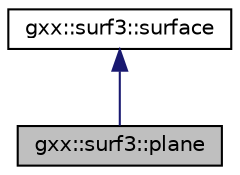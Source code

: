 digraph "gxx::surf3::plane"
{
  edge [fontname="Helvetica",fontsize="10",labelfontname="Helvetica",labelfontsize="10"];
  node [fontname="Helvetica",fontsize="10",shape=record];
  Node1 [label="gxx::surf3::plane",height=0.2,width=0.4,color="black", fillcolor="grey75", style="filled", fontcolor="black"];
  Node2 -> Node1 [dir="back",color="midnightblue",fontsize="10",style="solid"];
  Node2 [label="gxx::surf3::surface",height=0.2,width=0.4,color="black", fillcolor="white", style="filled",URL="$classgxx_1_1surf3_1_1surface.html"];
}
